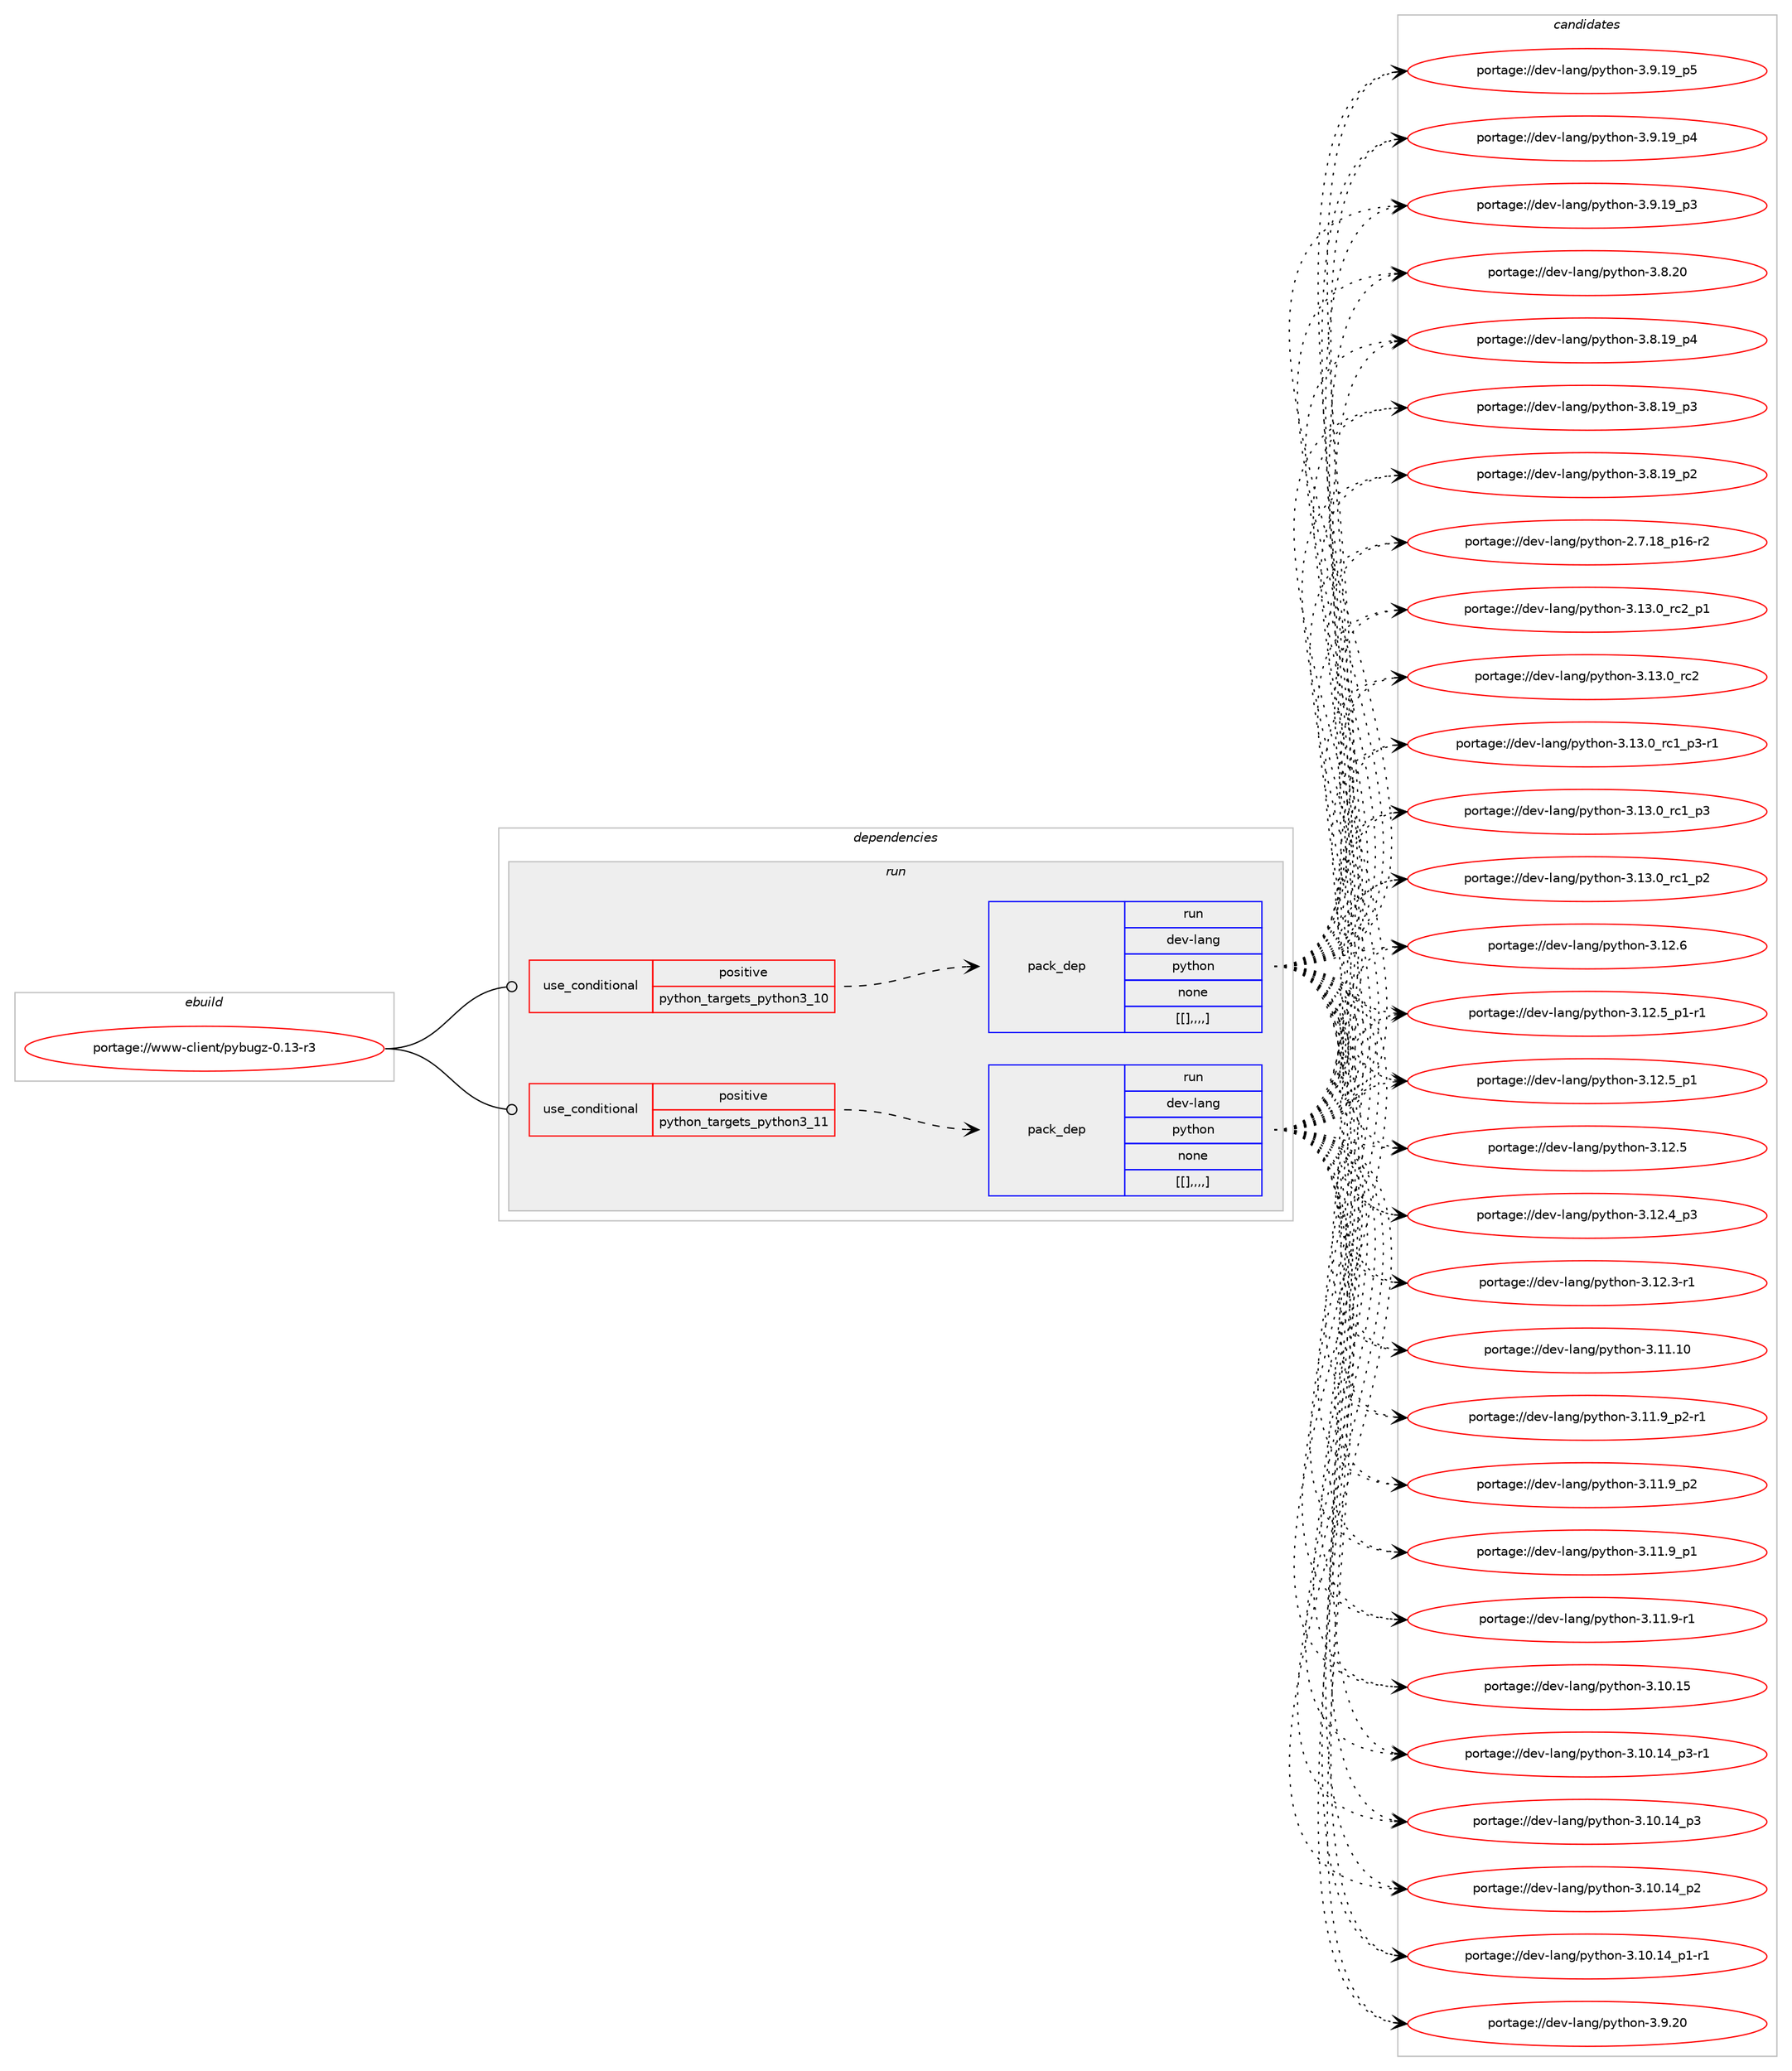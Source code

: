 digraph prolog {

# *************
# Graph options
# *************

newrank=true;
concentrate=true;
compound=true;
graph [rankdir=LR,fontname=Helvetica,fontsize=10,ranksep=1.5];#, ranksep=2.5, nodesep=0.2];
edge  [arrowhead=vee];
node  [fontname=Helvetica,fontsize=10];

# **********
# The ebuild
# **********

subgraph cluster_leftcol {
color=gray;
label=<<i>ebuild</i>>;
id [label="portage://www-client/pybugz-0.13-r3", color=red, width=4, href="../www-client/pybugz-0.13-r3.svg"];
}

# ****************
# The dependencies
# ****************

subgraph cluster_midcol {
color=gray;
label=<<i>dependencies</i>>;
subgraph cluster_compile {
fillcolor="#eeeeee";
style=filled;
label=<<i>compile</i>>;
}
subgraph cluster_compileandrun {
fillcolor="#eeeeee";
style=filled;
label=<<i>compile and run</i>>;
}
subgraph cluster_run {
fillcolor="#eeeeee";
style=filled;
label=<<i>run</i>>;
subgraph cond11135 {
dependency30674 [label=<<TABLE BORDER="0" CELLBORDER="1" CELLSPACING="0" CELLPADDING="4"><TR><TD ROWSPAN="3" CELLPADDING="10">use_conditional</TD></TR><TR><TD>positive</TD></TR><TR><TD>python_targets_python3_10</TD></TR></TABLE>>, shape=none, color=red];
subgraph pack19317 {
dependency30675 [label=<<TABLE BORDER="0" CELLBORDER="1" CELLSPACING="0" CELLPADDING="4" WIDTH="220"><TR><TD ROWSPAN="6" CELLPADDING="30">pack_dep</TD></TR><TR><TD WIDTH="110">run</TD></TR><TR><TD>dev-lang</TD></TR><TR><TD>python</TD></TR><TR><TD>none</TD></TR><TR><TD>[[],,,,]</TD></TR></TABLE>>, shape=none, color=blue];
}
dependency30674:e -> dependency30675:w [weight=20,style="dashed",arrowhead="vee"];
}
id:e -> dependency30674:w [weight=20,style="solid",arrowhead="odot"];
subgraph cond11136 {
dependency30676 [label=<<TABLE BORDER="0" CELLBORDER="1" CELLSPACING="0" CELLPADDING="4"><TR><TD ROWSPAN="3" CELLPADDING="10">use_conditional</TD></TR><TR><TD>positive</TD></TR><TR><TD>python_targets_python3_11</TD></TR></TABLE>>, shape=none, color=red];
subgraph pack19318 {
dependency30677 [label=<<TABLE BORDER="0" CELLBORDER="1" CELLSPACING="0" CELLPADDING="4" WIDTH="220"><TR><TD ROWSPAN="6" CELLPADDING="30">pack_dep</TD></TR><TR><TD WIDTH="110">run</TD></TR><TR><TD>dev-lang</TD></TR><TR><TD>python</TD></TR><TR><TD>none</TD></TR><TR><TD>[[],,,,]</TD></TR></TABLE>>, shape=none, color=blue];
}
dependency30676:e -> dependency30677:w [weight=20,style="dashed",arrowhead="vee"];
}
id:e -> dependency30676:w [weight=20,style="solid",arrowhead="odot"];
}
}

# **************
# The candidates
# **************

subgraph cluster_choices {
rank=same;
color=gray;
label=<<i>candidates</i>>;

subgraph choice19317 {
color=black;
nodesep=1;
choice100101118451089711010347112121116104111110455146495146489511499509511249 [label="portage://dev-lang/python-3.13.0_rc2_p1", color=red, width=4,href="../dev-lang/python-3.13.0_rc2_p1.svg"];
choice10010111845108971101034711212111610411111045514649514648951149950 [label="portage://dev-lang/python-3.13.0_rc2", color=red, width=4,href="../dev-lang/python-3.13.0_rc2.svg"];
choice1001011184510897110103471121211161041111104551464951464895114994995112514511449 [label="portage://dev-lang/python-3.13.0_rc1_p3-r1", color=red, width=4,href="../dev-lang/python-3.13.0_rc1_p3-r1.svg"];
choice100101118451089711010347112121116104111110455146495146489511499499511251 [label="portage://dev-lang/python-3.13.0_rc1_p3", color=red, width=4,href="../dev-lang/python-3.13.0_rc1_p3.svg"];
choice100101118451089711010347112121116104111110455146495146489511499499511250 [label="portage://dev-lang/python-3.13.0_rc1_p2", color=red, width=4,href="../dev-lang/python-3.13.0_rc1_p2.svg"];
choice10010111845108971101034711212111610411111045514649504654 [label="portage://dev-lang/python-3.12.6", color=red, width=4,href="../dev-lang/python-3.12.6.svg"];
choice1001011184510897110103471121211161041111104551464950465395112494511449 [label="portage://dev-lang/python-3.12.5_p1-r1", color=red, width=4,href="../dev-lang/python-3.12.5_p1-r1.svg"];
choice100101118451089711010347112121116104111110455146495046539511249 [label="portage://dev-lang/python-3.12.5_p1", color=red, width=4,href="../dev-lang/python-3.12.5_p1.svg"];
choice10010111845108971101034711212111610411111045514649504653 [label="portage://dev-lang/python-3.12.5", color=red, width=4,href="../dev-lang/python-3.12.5.svg"];
choice100101118451089711010347112121116104111110455146495046529511251 [label="portage://dev-lang/python-3.12.4_p3", color=red, width=4,href="../dev-lang/python-3.12.4_p3.svg"];
choice100101118451089711010347112121116104111110455146495046514511449 [label="portage://dev-lang/python-3.12.3-r1", color=red, width=4,href="../dev-lang/python-3.12.3-r1.svg"];
choice1001011184510897110103471121211161041111104551464949464948 [label="portage://dev-lang/python-3.11.10", color=red, width=4,href="../dev-lang/python-3.11.10.svg"];
choice1001011184510897110103471121211161041111104551464949465795112504511449 [label="portage://dev-lang/python-3.11.9_p2-r1", color=red, width=4,href="../dev-lang/python-3.11.9_p2-r1.svg"];
choice100101118451089711010347112121116104111110455146494946579511250 [label="portage://dev-lang/python-3.11.9_p2", color=red, width=4,href="../dev-lang/python-3.11.9_p2.svg"];
choice100101118451089711010347112121116104111110455146494946579511249 [label="portage://dev-lang/python-3.11.9_p1", color=red, width=4,href="../dev-lang/python-3.11.9_p1.svg"];
choice100101118451089711010347112121116104111110455146494946574511449 [label="portage://dev-lang/python-3.11.9-r1", color=red, width=4,href="../dev-lang/python-3.11.9-r1.svg"];
choice1001011184510897110103471121211161041111104551464948464953 [label="portage://dev-lang/python-3.10.15", color=red, width=4,href="../dev-lang/python-3.10.15.svg"];
choice100101118451089711010347112121116104111110455146494846495295112514511449 [label="portage://dev-lang/python-3.10.14_p3-r1", color=red, width=4,href="../dev-lang/python-3.10.14_p3-r1.svg"];
choice10010111845108971101034711212111610411111045514649484649529511251 [label="portage://dev-lang/python-3.10.14_p3", color=red, width=4,href="../dev-lang/python-3.10.14_p3.svg"];
choice10010111845108971101034711212111610411111045514649484649529511250 [label="portage://dev-lang/python-3.10.14_p2", color=red, width=4,href="../dev-lang/python-3.10.14_p2.svg"];
choice100101118451089711010347112121116104111110455146494846495295112494511449 [label="portage://dev-lang/python-3.10.14_p1-r1", color=red, width=4,href="../dev-lang/python-3.10.14_p1-r1.svg"];
choice10010111845108971101034711212111610411111045514657465048 [label="portage://dev-lang/python-3.9.20", color=red, width=4,href="../dev-lang/python-3.9.20.svg"];
choice100101118451089711010347112121116104111110455146574649579511253 [label="portage://dev-lang/python-3.9.19_p5", color=red, width=4,href="../dev-lang/python-3.9.19_p5.svg"];
choice100101118451089711010347112121116104111110455146574649579511252 [label="portage://dev-lang/python-3.9.19_p4", color=red, width=4,href="../dev-lang/python-3.9.19_p4.svg"];
choice100101118451089711010347112121116104111110455146574649579511251 [label="portage://dev-lang/python-3.9.19_p3", color=red, width=4,href="../dev-lang/python-3.9.19_p3.svg"];
choice10010111845108971101034711212111610411111045514656465048 [label="portage://dev-lang/python-3.8.20", color=red, width=4,href="../dev-lang/python-3.8.20.svg"];
choice100101118451089711010347112121116104111110455146564649579511252 [label="portage://dev-lang/python-3.8.19_p4", color=red, width=4,href="../dev-lang/python-3.8.19_p4.svg"];
choice100101118451089711010347112121116104111110455146564649579511251 [label="portage://dev-lang/python-3.8.19_p3", color=red, width=4,href="../dev-lang/python-3.8.19_p3.svg"];
choice100101118451089711010347112121116104111110455146564649579511250 [label="portage://dev-lang/python-3.8.19_p2", color=red, width=4,href="../dev-lang/python-3.8.19_p2.svg"];
choice100101118451089711010347112121116104111110455046554649569511249544511450 [label="portage://dev-lang/python-2.7.18_p16-r2", color=red, width=4,href="../dev-lang/python-2.7.18_p16-r2.svg"];
dependency30675:e -> choice100101118451089711010347112121116104111110455146495146489511499509511249:w [style=dotted,weight="100"];
dependency30675:e -> choice10010111845108971101034711212111610411111045514649514648951149950:w [style=dotted,weight="100"];
dependency30675:e -> choice1001011184510897110103471121211161041111104551464951464895114994995112514511449:w [style=dotted,weight="100"];
dependency30675:e -> choice100101118451089711010347112121116104111110455146495146489511499499511251:w [style=dotted,weight="100"];
dependency30675:e -> choice100101118451089711010347112121116104111110455146495146489511499499511250:w [style=dotted,weight="100"];
dependency30675:e -> choice10010111845108971101034711212111610411111045514649504654:w [style=dotted,weight="100"];
dependency30675:e -> choice1001011184510897110103471121211161041111104551464950465395112494511449:w [style=dotted,weight="100"];
dependency30675:e -> choice100101118451089711010347112121116104111110455146495046539511249:w [style=dotted,weight="100"];
dependency30675:e -> choice10010111845108971101034711212111610411111045514649504653:w [style=dotted,weight="100"];
dependency30675:e -> choice100101118451089711010347112121116104111110455146495046529511251:w [style=dotted,weight="100"];
dependency30675:e -> choice100101118451089711010347112121116104111110455146495046514511449:w [style=dotted,weight="100"];
dependency30675:e -> choice1001011184510897110103471121211161041111104551464949464948:w [style=dotted,weight="100"];
dependency30675:e -> choice1001011184510897110103471121211161041111104551464949465795112504511449:w [style=dotted,weight="100"];
dependency30675:e -> choice100101118451089711010347112121116104111110455146494946579511250:w [style=dotted,weight="100"];
dependency30675:e -> choice100101118451089711010347112121116104111110455146494946579511249:w [style=dotted,weight="100"];
dependency30675:e -> choice100101118451089711010347112121116104111110455146494946574511449:w [style=dotted,weight="100"];
dependency30675:e -> choice1001011184510897110103471121211161041111104551464948464953:w [style=dotted,weight="100"];
dependency30675:e -> choice100101118451089711010347112121116104111110455146494846495295112514511449:w [style=dotted,weight="100"];
dependency30675:e -> choice10010111845108971101034711212111610411111045514649484649529511251:w [style=dotted,weight="100"];
dependency30675:e -> choice10010111845108971101034711212111610411111045514649484649529511250:w [style=dotted,weight="100"];
dependency30675:e -> choice100101118451089711010347112121116104111110455146494846495295112494511449:w [style=dotted,weight="100"];
dependency30675:e -> choice10010111845108971101034711212111610411111045514657465048:w [style=dotted,weight="100"];
dependency30675:e -> choice100101118451089711010347112121116104111110455146574649579511253:w [style=dotted,weight="100"];
dependency30675:e -> choice100101118451089711010347112121116104111110455146574649579511252:w [style=dotted,weight="100"];
dependency30675:e -> choice100101118451089711010347112121116104111110455146574649579511251:w [style=dotted,weight="100"];
dependency30675:e -> choice10010111845108971101034711212111610411111045514656465048:w [style=dotted,weight="100"];
dependency30675:e -> choice100101118451089711010347112121116104111110455146564649579511252:w [style=dotted,weight="100"];
dependency30675:e -> choice100101118451089711010347112121116104111110455146564649579511251:w [style=dotted,weight="100"];
dependency30675:e -> choice100101118451089711010347112121116104111110455146564649579511250:w [style=dotted,weight="100"];
dependency30675:e -> choice100101118451089711010347112121116104111110455046554649569511249544511450:w [style=dotted,weight="100"];
}
subgraph choice19318 {
color=black;
nodesep=1;
choice100101118451089711010347112121116104111110455146495146489511499509511249 [label="portage://dev-lang/python-3.13.0_rc2_p1", color=red, width=4,href="../dev-lang/python-3.13.0_rc2_p1.svg"];
choice10010111845108971101034711212111610411111045514649514648951149950 [label="portage://dev-lang/python-3.13.0_rc2", color=red, width=4,href="../dev-lang/python-3.13.0_rc2.svg"];
choice1001011184510897110103471121211161041111104551464951464895114994995112514511449 [label="portage://dev-lang/python-3.13.0_rc1_p3-r1", color=red, width=4,href="../dev-lang/python-3.13.0_rc1_p3-r1.svg"];
choice100101118451089711010347112121116104111110455146495146489511499499511251 [label="portage://dev-lang/python-3.13.0_rc1_p3", color=red, width=4,href="../dev-lang/python-3.13.0_rc1_p3.svg"];
choice100101118451089711010347112121116104111110455146495146489511499499511250 [label="portage://dev-lang/python-3.13.0_rc1_p2", color=red, width=4,href="../dev-lang/python-3.13.0_rc1_p2.svg"];
choice10010111845108971101034711212111610411111045514649504654 [label="portage://dev-lang/python-3.12.6", color=red, width=4,href="../dev-lang/python-3.12.6.svg"];
choice1001011184510897110103471121211161041111104551464950465395112494511449 [label="portage://dev-lang/python-3.12.5_p1-r1", color=red, width=4,href="../dev-lang/python-3.12.5_p1-r1.svg"];
choice100101118451089711010347112121116104111110455146495046539511249 [label="portage://dev-lang/python-3.12.5_p1", color=red, width=4,href="../dev-lang/python-3.12.5_p1.svg"];
choice10010111845108971101034711212111610411111045514649504653 [label="portage://dev-lang/python-3.12.5", color=red, width=4,href="../dev-lang/python-3.12.5.svg"];
choice100101118451089711010347112121116104111110455146495046529511251 [label="portage://dev-lang/python-3.12.4_p3", color=red, width=4,href="../dev-lang/python-3.12.4_p3.svg"];
choice100101118451089711010347112121116104111110455146495046514511449 [label="portage://dev-lang/python-3.12.3-r1", color=red, width=4,href="../dev-lang/python-3.12.3-r1.svg"];
choice1001011184510897110103471121211161041111104551464949464948 [label="portage://dev-lang/python-3.11.10", color=red, width=4,href="../dev-lang/python-3.11.10.svg"];
choice1001011184510897110103471121211161041111104551464949465795112504511449 [label="portage://dev-lang/python-3.11.9_p2-r1", color=red, width=4,href="../dev-lang/python-3.11.9_p2-r1.svg"];
choice100101118451089711010347112121116104111110455146494946579511250 [label="portage://dev-lang/python-3.11.9_p2", color=red, width=4,href="../dev-lang/python-3.11.9_p2.svg"];
choice100101118451089711010347112121116104111110455146494946579511249 [label="portage://dev-lang/python-3.11.9_p1", color=red, width=4,href="../dev-lang/python-3.11.9_p1.svg"];
choice100101118451089711010347112121116104111110455146494946574511449 [label="portage://dev-lang/python-3.11.9-r1", color=red, width=4,href="../dev-lang/python-3.11.9-r1.svg"];
choice1001011184510897110103471121211161041111104551464948464953 [label="portage://dev-lang/python-3.10.15", color=red, width=4,href="../dev-lang/python-3.10.15.svg"];
choice100101118451089711010347112121116104111110455146494846495295112514511449 [label="portage://dev-lang/python-3.10.14_p3-r1", color=red, width=4,href="../dev-lang/python-3.10.14_p3-r1.svg"];
choice10010111845108971101034711212111610411111045514649484649529511251 [label="portage://dev-lang/python-3.10.14_p3", color=red, width=4,href="../dev-lang/python-3.10.14_p3.svg"];
choice10010111845108971101034711212111610411111045514649484649529511250 [label="portage://dev-lang/python-3.10.14_p2", color=red, width=4,href="../dev-lang/python-3.10.14_p2.svg"];
choice100101118451089711010347112121116104111110455146494846495295112494511449 [label="portage://dev-lang/python-3.10.14_p1-r1", color=red, width=4,href="../dev-lang/python-3.10.14_p1-r1.svg"];
choice10010111845108971101034711212111610411111045514657465048 [label="portage://dev-lang/python-3.9.20", color=red, width=4,href="../dev-lang/python-3.9.20.svg"];
choice100101118451089711010347112121116104111110455146574649579511253 [label="portage://dev-lang/python-3.9.19_p5", color=red, width=4,href="../dev-lang/python-3.9.19_p5.svg"];
choice100101118451089711010347112121116104111110455146574649579511252 [label="portage://dev-lang/python-3.9.19_p4", color=red, width=4,href="../dev-lang/python-3.9.19_p4.svg"];
choice100101118451089711010347112121116104111110455146574649579511251 [label="portage://dev-lang/python-3.9.19_p3", color=red, width=4,href="../dev-lang/python-3.9.19_p3.svg"];
choice10010111845108971101034711212111610411111045514656465048 [label="portage://dev-lang/python-3.8.20", color=red, width=4,href="../dev-lang/python-3.8.20.svg"];
choice100101118451089711010347112121116104111110455146564649579511252 [label="portage://dev-lang/python-3.8.19_p4", color=red, width=4,href="../dev-lang/python-3.8.19_p4.svg"];
choice100101118451089711010347112121116104111110455146564649579511251 [label="portage://dev-lang/python-3.8.19_p3", color=red, width=4,href="../dev-lang/python-3.8.19_p3.svg"];
choice100101118451089711010347112121116104111110455146564649579511250 [label="portage://dev-lang/python-3.8.19_p2", color=red, width=4,href="../dev-lang/python-3.8.19_p2.svg"];
choice100101118451089711010347112121116104111110455046554649569511249544511450 [label="portage://dev-lang/python-2.7.18_p16-r2", color=red, width=4,href="../dev-lang/python-2.7.18_p16-r2.svg"];
dependency30677:e -> choice100101118451089711010347112121116104111110455146495146489511499509511249:w [style=dotted,weight="100"];
dependency30677:e -> choice10010111845108971101034711212111610411111045514649514648951149950:w [style=dotted,weight="100"];
dependency30677:e -> choice1001011184510897110103471121211161041111104551464951464895114994995112514511449:w [style=dotted,weight="100"];
dependency30677:e -> choice100101118451089711010347112121116104111110455146495146489511499499511251:w [style=dotted,weight="100"];
dependency30677:e -> choice100101118451089711010347112121116104111110455146495146489511499499511250:w [style=dotted,weight="100"];
dependency30677:e -> choice10010111845108971101034711212111610411111045514649504654:w [style=dotted,weight="100"];
dependency30677:e -> choice1001011184510897110103471121211161041111104551464950465395112494511449:w [style=dotted,weight="100"];
dependency30677:e -> choice100101118451089711010347112121116104111110455146495046539511249:w [style=dotted,weight="100"];
dependency30677:e -> choice10010111845108971101034711212111610411111045514649504653:w [style=dotted,weight="100"];
dependency30677:e -> choice100101118451089711010347112121116104111110455146495046529511251:w [style=dotted,weight="100"];
dependency30677:e -> choice100101118451089711010347112121116104111110455146495046514511449:w [style=dotted,weight="100"];
dependency30677:e -> choice1001011184510897110103471121211161041111104551464949464948:w [style=dotted,weight="100"];
dependency30677:e -> choice1001011184510897110103471121211161041111104551464949465795112504511449:w [style=dotted,weight="100"];
dependency30677:e -> choice100101118451089711010347112121116104111110455146494946579511250:w [style=dotted,weight="100"];
dependency30677:e -> choice100101118451089711010347112121116104111110455146494946579511249:w [style=dotted,weight="100"];
dependency30677:e -> choice100101118451089711010347112121116104111110455146494946574511449:w [style=dotted,weight="100"];
dependency30677:e -> choice1001011184510897110103471121211161041111104551464948464953:w [style=dotted,weight="100"];
dependency30677:e -> choice100101118451089711010347112121116104111110455146494846495295112514511449:w [style=dotted,weight="100"];
dependency30677:e -> choice10010111845108971101034711212111610411111045514649484649529511251:w [style=dotted,weight="100"];
dependency30677:e -> choice10010111845108971101034711212111610411111045514649484649529511250:w [style=dotted,weight="100"];
dependency30677:e -> choice100101118451089711010347112121116104111110455146494846495295112494511449:w [style=dotted,weight="100"];
dependency30677:e -> choice10010111845108971101034711212111610411111045514657465048:w [style=dotted,weight="100"];
dependency30677:e -> choice100101118451089711010347112121116104111110455146574649579511253:w [style=dotted,weight="100"];
dependency30677:e -> choice100101118451089711010347112121116104111110455146574649579511252:w [style=dotted,weight="100"];
dependency30677:e -> choice100101118451089711010347112121116104111110455146574649579511251:w [style=dotted,weight="100"];
dependency30677:e -> choice10010111845108971101034711212111610411111045514656465048:w [style=dotted,weight="100"];
dependency30677:e -> choice100101118451089711010347112121116104111110455146564649579511252:w [style=dotted,weight="100"];
dependency30677:e -> choice100101118451089711010347112121116104111110455146564649579511251:w [style=dotted,weight="100"];
dependency30677:e -> choice100101118451089711010347112121116104111110455146564649579511250:w [style=dotted,weight="100"];
dependency30677:e -> choice100101118451089711010347112121116104111110455046554649569511249544511450:w [style=dotted,weight="100"];
}
}

}
